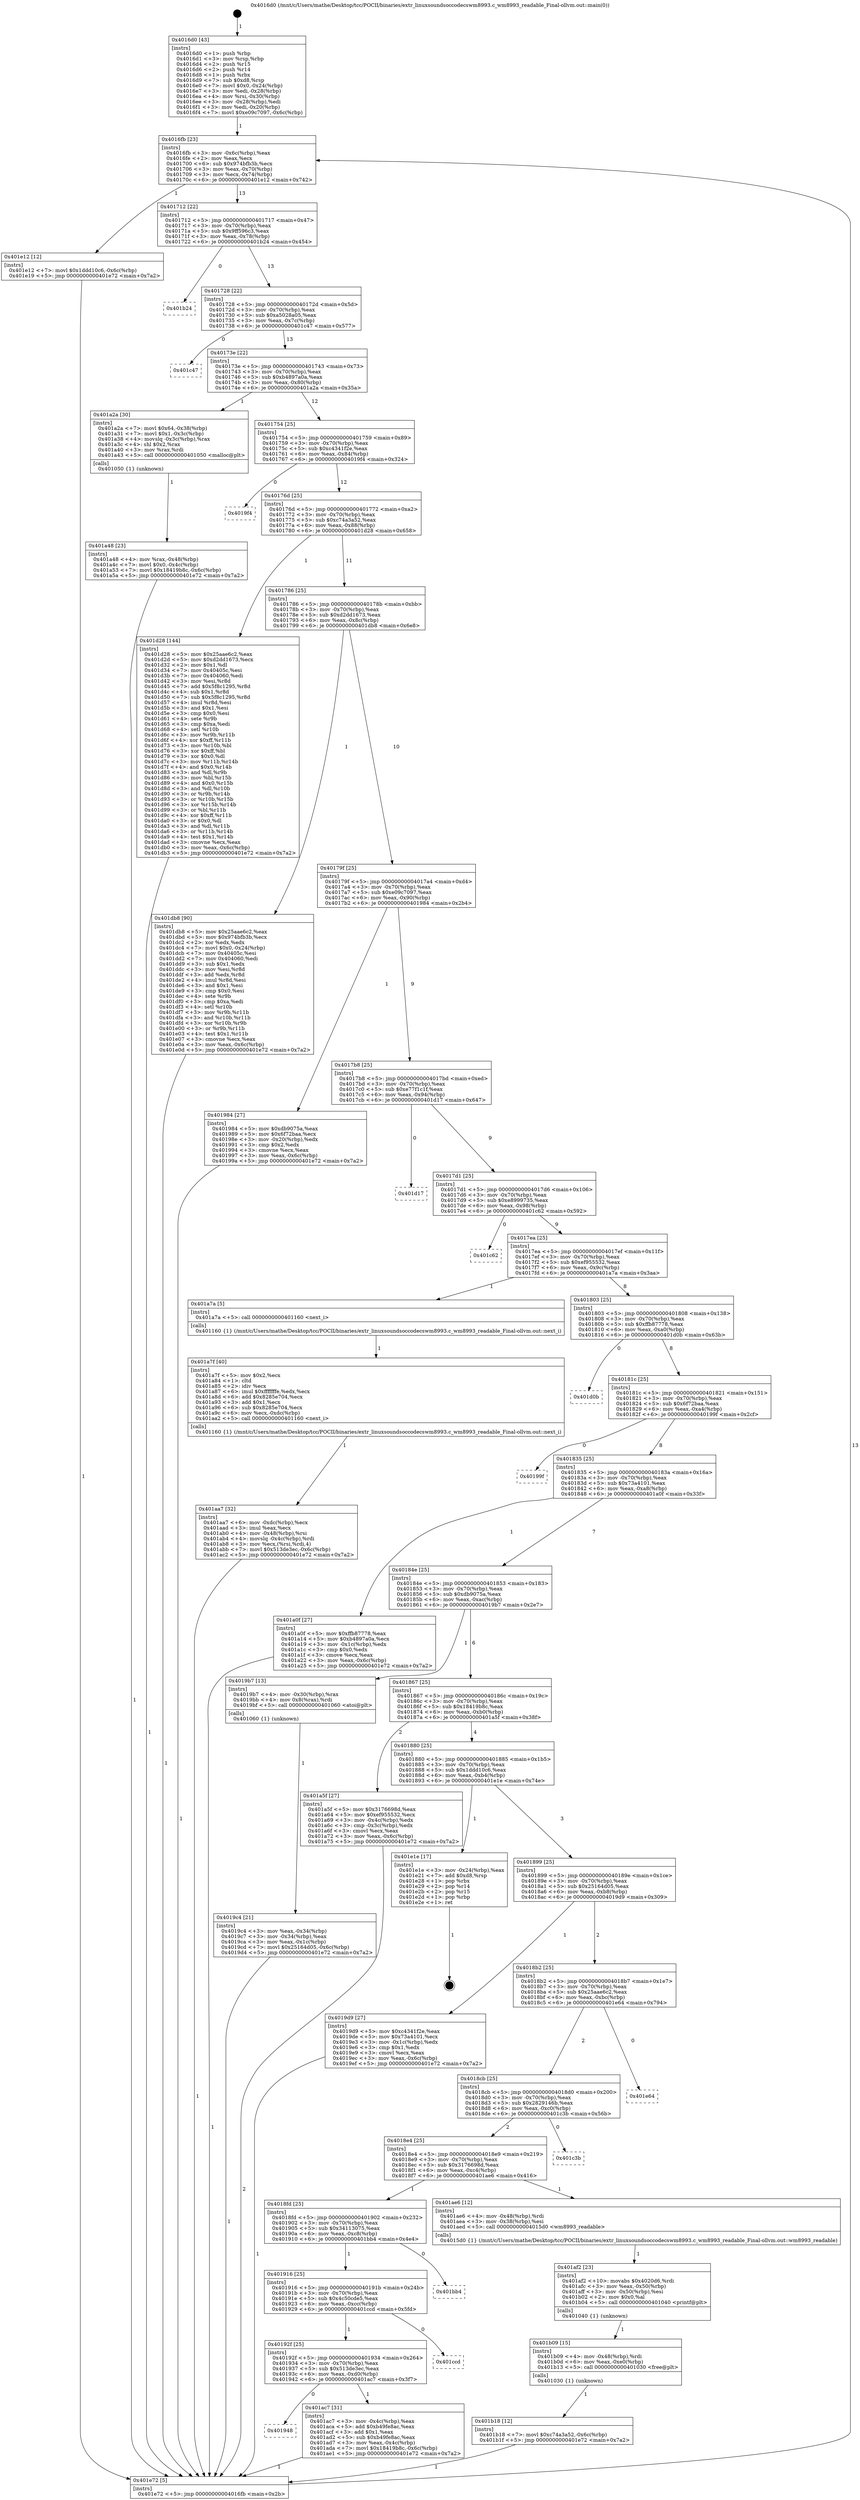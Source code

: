 digraph "0x4016d0" {
  label = "0x4016d0 (/mnt/c/Users/mathe/Desktop/tcc/POCII/binaries/extr_linuxsoundsoccodecswm8993.c_wm8993_readable_Final-ollvm.out::main(0))"
  labelloc = "t"
  node[shape=record]

  Entry [label="",width=0.3,height=0.3,shape=circle,fillcolor=black,style=filled]
  "0x4016fb" [label="{
     0x4016fb [23]\l
     | [instrs]\l
     &nbsp;&nbsp;0x4016fb \<+3\>: mov -0x6c(%rbp),%eax\l
     &nbsp;&nbsp;0x4016fe \<+2\>: mov %eax,%ecx\l
     &nbsp;&nbsp;0x401700 \<+6\>: sub $0x974bfb3b,%ecx\l
     &nbsp;&nbsp;0x401706 \<+3\>: mov %eax,-0x70(%rbp)\l
     &nbsp;&nbsp;0x401709 \<+3\>: mov %ecx,-0x74(%rbp)\l
     &nbsp;&nbsp;0x40170c \<+6\>: je 0000000000401e12 \<main+0x742\>\l
  }"]
  "0x401e12" [label="{
     0x401e12 [12]\l
     | [instrs]\l
     &nbsp;&nbsp;0x401e12 \<+7\>: movl $0x1ddd10c6,-0x6c(%rbp)\l
     &nbsp;&nbsp;0x401e19 \<+5\>: jmp 0000000000401e72 \<main+0x7a2\>\l
  }"]
  "0x401712" [label="{
     0x401712 [22]\l
     | [instrs]\l
     &nbsp;&nbsp;0x401712 \<+5\>: jmp 0000000000401717 \<main+0x47\>\l
     &nbsp;&nbsp;0x401717 \<+3\>: mov -0x70(%rbp),%eax\l
     &nbsp;&nbsp;0x40171a \<+5\>: sub $0x9ff596c3,%eax\l
     &nbsp;&nbsp;0x40171f \<+3\>: mov %eax,-0x78(%rbp)\l
     &nbsp;&nbsp;0x401722 \<+6\>: je 0000000000401b24 \<main+0x454\>\l
  }"]
  Exit [label="",width=0.3,height=0.3,shape=circle,fillcolor=black,style=filled,peripheries=2]
  "0x401b24" [label="{
     0x401b24\l
  }", style=dashed]
  "0x401728" [label="{
     0x401728 [22]\l
     | [instrs]\l
     &nbsp;&nbsp;0x401728 \<+5\>: jmp 000000000040172d \<main+0x5d\>\l
     &nbsp;&nbsp;0x40172d \<+3\>: mov -0x70(%rbp),%eax\l
     &nbsp;&nbsp;0x401730 \<+5\>: sub $0xa5028a05,%eax\l
     &nbsp;&nbsp;0x401735 \<+3\>: mov %eax,-0x7c(%rbp)\l
     &nbsp;&nbsp;0x401738 \<+6\>: je 0000000000401c47 \<main+0x577\>\l
  }"]
  "0x401b18" [label="{
     0x401b18 [12]\l
     | [instrs]\l
     &nbsp;&nbsp;0x401b18 \<+7\>: movl $0xc74a3a52,-0x6c(%rbp)\l
     &nbsp;&nbsp;0x401b1f \<+5\>: jmp 0000000000401e72 \<main+0x7a2\>\l
  }"]
  "0x401c47" [label="{
     0x401c47\l
  }", style=dashed]
  "0x40173e" [label="{
     0x40173e [22]\l
     | [instrs]\l
     &nbsp;&nbsp;0x40173e \<+5\>: jmp 0000000000401743 \<main+0x73\>\l
     &nbsp;&nbsp;0x401743 \<+3\>: mov -0x70(%rbp),%eax\l
     &nbsp;&nbsp;0x401746 \<+5\>: sub $0xb4897a0a,%eax\l
     &nbsp;&nbsp;0x40174b \<+3\>: mov %eax,-0x80(%rbp)\l
     &nbsp;&nbsp;0x40174e \<+6\>: je 0000000000401a2a \<main+0x35a\>\l
  }"]
  "0x401b09" [label="{
     0x401b09 [15]\l
     | [instrs]\l
     &nbsp;&nbsp;0x401b09 \<+4\>: mov -0x48(%rbp),%rdi\l
     &nbsp;&nbsp;0x401b0d \<+6\>: mov %eax,-0xe0(%rbp)\l
     &nbsp;&nbsp;0x401b13 \<+5\>: call 0000000000401030 \<free@plt\>\l
     | [calls]\l
     &nbsp;&nbsp;0x401030 \{1\} (unknown)\l
  }"]
  "0x401a2a" [label="{
     0x401a2a [30]\l
     | [instrs]\l
     &nbsp;&nbsp;0x401a2a \<+7\>: movl $0x64,-0x38(%rbp)\l
     &nbsp;&nbsp;0x401a31 \<+7\>: movl $0x1,-0x3c(%rbp)\l
     &nbsp;&nbsp;0x401a38 \<+4\>: movslq -0x3c(%rbp),%rax\l
     &nbsp;&nbsp;0x401a3c \<+4\>: shl $0x2,%rax\l
     &nbsp;&nbsp;0x401a40 \<+3\>: mov %rax,%rdi\l
     &nbsp;&nbsp;0x401a43 \<+5\>: call 0000000000401050 \<malloc@plt\>\l
     | [calls]\l
     &nbsp;&nbsp;0x401050 \{1\} (unknown)\l
  }"]
  "0x401754" [label="{
     0x401754 [25]\l
     | [instrs]\l
     &nbsp;&nbsp;0x401754 \<+5\>: jmp 0000000000401759 \<main+0x89\>\l
     &nbsp;&nbsp;0x401759 \<+3\>: mov -0x70(%rbp),%eax\l
     &nbsp;&nbsp;0x40175c \<+5\>: sub $0xc4341f2e,%eax\l
     &nbsp;&nbsp;0x401761 \<+6\>: mov %eax,-0x84(%rbp)\l
     &nbsp;&nbsp;0x401767 \<+6\>: je 00000000004019f4 \<main+0x324\>\l
  }"]
  "0x401af2" [label="{
     0x401af2 [23]\l
     | [instrs]\l
     &nbsp;&nbsp;0x401af2 \<+10\>: movabs $0x4020d6,%rdi\l
     &nbsp;&nbsp;0x401afc \<+3\>: mov %eax,-0x50(%rbp)\l
     &nbsp;&nbsp;0x401aff \<+3\>: mov -0x50(%rbp),%esi\l
     &nbsp;&nbsp;0x401b02 \<+2\>: mov $0x0,%al\l
     &nbsp;&nbsp;0x401b04 \<+5\>: call 0000000000401040 \<printf@plt\>\l
     | [calls]\l
     &nbsp;&nbsp;0x401040 \{1\} (unknown)\l
  }"]
  "0x4019f4" [label="{
     0x4019f4\l
  }", style=dashed]
  "0x40176d" [label="{
     0x40176d [25]\l
     | [instrs]\l
     &nbsp;&nbsp;0x40176d \<+5\>: jmp 0000000000401772 \<main+0xa2\>\l
     &nbsp;&nbsp;0x401772 \<+3\>: mov -0x70(%rbp),%eax\l
     &nbsp;&nbsp;0x401775 \<+5\>: sub $0xc74a3a52,%eax\l
     &nbsp;&nbsp;0x40177a \<+6\>: mov %eax,-0x88(%rbp)\l
     &nbsp;&nbsp;0x401780 \<+6\>: je 0000000000401d28 \<main+0x658\>\l
  }"]
  "0x401948" [label="{
     0x401948\l
  }", style=dashed]
  "0x401d28" [label="{
     0x401d28 [144]\l
     | [instrs]\l
     &nbsp;&nbsp;0x401d28 \<+5\>: mov $0x25aae6c2,%eax\l
     &nbsp;&nbsp;0x401d2d \<+5\>: mov $0xd2dd1673,%ecx\l
     &nbsp;&nbsp;0x401d32 \<+2\>: mov $0x1,%dl\l
     &nbsp;&nbsp;0x401d34 \<+7\>: mov 0x40405c,%esi\l
     &nbsp;&nbsp;0x401d3b \<+7\>: mov 0x404060,%edi\l
     &nbsp;&nbsp;0x401d42 \<+3\>: mov %esi,%r8d\l
     &nbsp;&nbsp;0x401d45 \<+7\>: add $0x5f8c1295,%r8d\l
     &nbsp;&nbsp;0x401d4c \<+4\>: sub $0x1,%r8d\l
     &nbsp;&nbsp;0x401d50 \<+7\>: sub $0x5f8c1295,%r8d\l
     &nbsp;&nbsp;0x401d57 \<+4\>: imul %r8d,%esi\l
     &nbsp;&nbsp;0x401d5b \<+3\>: and $0x1,%esi\l
     &nbsp;&nbsp;0x401d5e \<+3\>: cmp $0x0,%esi\l
     &nbsp;&nbsp;0x401d61 \<+4\>: sete %r9b\l
     &nbsp;&nbsp;0x401d65 \<+3\>: cmp $0xa,%edi\l
     &nbsp;&nbsp;0x401d68 \<+4\>: setl %r10b\l
     &nbsp;&nbsp;0x401d6c \<+3\>: mov %r9b,%r11b\l
     &nbsp;&nbsp;0x401d6f \<+4\>: xor $0xff,%r11b\l
     &nbsp;&nbsp;0x401d73 \<+3\>: mov %r10b,%bl\l
     &nbsp;&nbsp;0x401d76 \<+3\>: xor $0xff,%bl\l
     &nbsp;&nbsp;0x401d79 \<+3\>: xor $0x0,%dl\l
     &nbsp;&nbsp;0x401d7c \<+3\>: mov %r11b,%r14b\l
     &nbsp;&nbsp;0x401d7f \<+4\>: and $0x0,%r14b\l
     &nbsp;&nbsp;0x401d83 \<+3\>: and %dl,%r9b\l
     &nbsp;&nbsp;0x401d86 \<+3\>: mov %bl,%r15b\l
     &nbsp;&nbsp;0x401d89 \<+4\>: and $0x0,%r15b\l
     &nbsp;&nbsp;0x401d8d \<+3\>: and %dl,%r10b\l
     &nbsp;&nbsp;0x401d90 \<+3\>: or %r9b,%r14b\l
     &nbsp;&nbsp;0x401d93 \<+3\>: or %r10b,%r15b\l
     &nbsp;&nbsp;0x401d96 \<+3\>: xor %r15b,%r14b\l
     &nbsp;&nbsp;0x401d99 \<+3\>: or %bl,%r11b\l
     &nbsp;&nbsp;0x401d9c \<+4\>: xor $0xff,%r11b\l
     &nbsp;&nbsp;0x401da0 \<+3\>: or $0x0,%dl\l
     &nbsp;&nbsp;0x401da3 \<+3\>: and %dl,%r11b\l
     &nbsp;&nbsp;0x401da6 \<+3\>: or %r11b,%r14b\l
     &nbsp;&nbsp;0x401da9 \<+4\>: test $0x1,%r14b\l
     &nbsp;&nbsp;0x401dad \<+3\>: cmovne %ecx,%eax\l
     &nbsp;&nbsp;0x401db0 \<+3\>: mov %eax,-0x6c(%rbp)\l
     &nbsp;&nbsp;0x401db3 \<+5\>: jmp 0000000000401e72 \<main+0x7a2\>\l
  }"]
  "0x401786" [label="{
     0x401786 [25]\l
     | [instrs]\l
     &nbsp;&nbsp;0x401786 \<+5\>: jmp 000000000040178b \<main+0xbb\>\l
     &nbsp;&nbsp;0x40178b \<+3\>: mov -0x70(%rbp),%eax\l
     &nbsp;&nbsp;0x40178e \<+5\>: sub $0xd2dd1673,%eax\l
     &nbsp;&nbsp;0x401793 \<+6\>: mov %eax,-0x8c(%rbp)\l
     &nbsp;&nbsp;0x401799 \<+6\>: je 0000000000401db8 \<main+0x6e8\>\l
  }"]
  "0x401ac7" [label="{
     0x401ac7 [31]\l
     | [instrs]\l
     &nbsp;&nbsp;0x401ac7 \<+3\>: mov -0x4c(%rbp),%eax\l
     &nbsp;&nbsp;0x401aca \<+5\>: add $0xb49fe8ac,%eax\l
     &nbsp;&nbsp;0x401acf \<+3\>: add $0x1,%eax\l
     &nbsp;&nbsp;0x401ad2 \<+5\>: sub $0xb49fe8ac,%eax\l
     &nbsp;&nbsp;0x401ad7 \<+3\>: mov %eax,-0x4c(%rbp)\l
     &nbsp;&nbsp;0x401ada \<+7\>: movl $0x18419b8c,-0x6c(%rbp)\l
     &nbsp;&nbsp;0x401ae1 \<+5\>: jmp 0000000000401e72 \<main+0x7a2\>\l
  }"]
  "0x401db8" [label="{
     0x401db8 [90]\l
     | [instrs]\l
     &nbsp;&nbsp;0x401db8 \<+5\>: mov $0x25aae6c2,%eax\l
     &nbsp;&nbsp;0x401dbd \<+5\>: mov $0x974bfb3b,%ecx\l
     &nbsp;&nbsp;0x401dc2 \<+2\>: xor %edx,%edx\l
     &nbsp;&nbsp;0x401dc4 \<+7\>: movl $0x0,-0x24(%rbp)\l
     &nbsp;&nbsp;0x401dcb \<+7\>: mov 0x40405c,%esi\l
     &nbsp;&nbsp;0x401dd2 \<+7\>: mov 0x404060,%edi\l
     &nbsp;&nbsp;0x401dd9 \<+3\>: sub $0x1,%edx\l
     &nbsp;&nbsp;0x401ddc \<+3\>: mov %esi,%r8d\l
     &nbsp;&nbsp;0x401ddf \<+3\>: add %edx,%r8d\l
     &nbsp;&nbsp;0x401de2 \<+4\>: imul %r8d,%esi\l
     &nbsp;&nbsp;0x401de6 \<+3\>: and $0x1,%esi\l
     &nbsp;&nbsp;0x401de9 \<+3\>: cmp $0x0,%esi\l
     &nbsp;&nbsp;0x401dec \<+4\>: sete %r9b\l
     &nbsp;&nbsp;0x401df0 \<+3\>: cmp $0xa,%edi\l
     &nbsp;&nbsp;0x401df3 \<+4\>: setl %r10b\l
     &nbsp;&nbsp;0x401df7 \<+3\>: mov %r9b,%r11b\l
     &nbsp;&nbsp;0x401dfa \<+3\>: and %r10b,%r11b\l
     &nbsp;&nbsp;0x401dfd \<+3\>: xor %r10b,%r9b\l
     &nbsp;&nbsp;0x401e00 \<+3\>: or %r9b,%r11b\l
     &nbsp;&nbsp;0x401e03 \<+4\>: test $0x1,%r11b\l
     &nbsp;&nbsp;0x401e07 \<+3\>: cmovne %ecx,%eax\l
     &nbsp;&nbsp;0x401e0a \<+3\>: mov %eax,-0x6c(%rbp)\l
     &nbsp;&nbsp;0x401e0d \<+5\>: jmp 0000000000401e72 \<main+0x7a2\>\l
  }"]
  "0x40179f" [label="{
     0x40179f [25]\l
     | [instrs]\l
     &nbsp;&nbsp;0x40179f \<+5\>: jmp 00000000004017a4 \<main+0xd4\>\l
     &nbsp;&nbsp;0x4017a4 \<+3\>: mov -0x70(%rbp),%eax\l
     &nbsp;&nbsp;0x4017a7 \<+5\>: sub $0xe09c7097,%eax\l
     &nbsp;&nbsp;0x4017ac \<+6\>: mov %eax,-0x90(%rbp)\l
     &nbsp;&nbsp;0x4017b2 \<+6\>: je 0000000000401984 \<main+0x2b4\>\l
  }"]
  "0x40192f" [label="{
     0x40192f [25]\l
     | [instrs]\l
     &nbsp;&nbsp;0x40192f \<+5\>: jmp 0000000000401934 \<main+0x264\>\l
     &nbsp;&nbsp;0x401934 \<+3\>: mov -0x70(%rbp),%eax\l
     &nbsp;&nbsp;0x401937 \<+5\>: sub $0x513de3ec,%eax\l
     &nbsp;&nbsp;0x40193c \<+6\>: mov %eax,-0xd0(%rbp)\l
     &nbsp;&nbsp;0x401942 \<+6\>: je 0000000000401ac7 \<main+0x3f7\>\l
  }"]
  "0x401984" [label="{
     0x401984 [27]\l
     | [instrs]\l
     &nbsp;&nbsp;0x401984 \<+5\>: mov $0xdb9075a,%eax\l
     &nbsp;&nbsp;0x401989 \<+5\>: mov $0x6f72baa,%ecx\l
     &nbsp;&nbsp;0x40198e \<+3\>: mov -0x20(%rbp),%edx\l
     &nbsp;&nbsp;0x401991 \<+3\>: cmp $0x2,%edx\l
     &nbsp;&nbsp;0x401994 \<+3\>: cmovne %ecx,%eax\l
     &nbsp;&nbsp;0x401997 \<+3\>: mov %eax,-0x6c(%rbp)\l
     &nbsp;&nbsp;0x40199a \<+5\>: jmp 0000000000401e72 \<main+0x7a2\>\l
  }"]
  "0x4017b8" [label="{
     0x4017b8 [25]\l
     | [instrs]\l
     &nbsp;&nbsp;0x4017b8 \<+5\>: jmp 00000000004017bd \<main+0xed\>\l
     &nbsp;&nbsp;0x4017bd \<+3\>: mov -0x70(%rbp),%eax\l
     &nbsp;&nbsp;0x4017c0 \<+5\>: sub $0xe77f1c1f,%eax\l
     &nbsp;&nbsp;0x4017c5 \<+6\>: mov %eax,-0x94(%rbp)\l
     &nbsp;&nbsp;0x4017cb \<+6\>: je 0000000000401d17 \<main+0x647\>\l
  }"]
  "0x401e72" [label="{
     0x401e72 [5]\l
     | [instrs]\l
     &nbsp;&nbsp;0x401e72 \<+5\>: jmp 00000000004016fb \<main+0x2b\>\l
  }"]
  "0x4016d0" [label="{
     0x4016d0 [43]\l
     | [instrs]\l
     &nbsp;&nbsp;0x4016d0 \<+1\>: push %rbp\l
     &nbsp;&nbsp;0x4016d1 \<+3\>: mov %rsp,%rbp\l
     &nbsp;&nbsp;0x4016d4 \<+2\>: push %r15\l
     &nbsp;&nbsp;0x4016d6 \<+2\>: push %r14\l
     &nbsp;&nbsp;0x4016d8 \<+1\>: push %rbx\l
     &nbsp;&nbsp;0x4016d9 \<+7\>: sub $0xd8,%rsp\l
     &nbsp;&nbsp;0x4016e0 \<+7\>: movl $0x0,-0x24(%rbp)\l
     &nbsp;&nbsp;0x4016e7 \<+3\>: mov %edi,-0x28(%rbp)\l
     &nbsp;&nbsp;0x4016ea \<+4\>: mov %rsi,-0x30(%rbp)\l
     &nbsp;&nbsp;0x4016ee \<+3\>: mov -0x28(%rbp),%edi\l
     &nbsp;&nbsp;0x4016f1 \<+3\>: mov %edi,-0x20(%rbp)\l
     &nbsp;&nbsp;0x4016f4 \<+7\>: movl $0xe09c7097,-0x6c(%rbp)\l
  }"]
  "0x401ccd" [label="{
     0x401ccd\l
  }", style=dashed]
  "0x401d17" [label="{
     0x401d17\l
  }", style=dashed]
  "0x4017d1" [label="{
     0x4017d1 [25]\l
     | [instrs]\l
     &nbsp;&nbsp;0x4017d1 \<+5\>: jmp 00000000004017d6 \<main+0x106\>\l
     &nbsp;&nbsp;0x4017d6 \<+3\>: mov -0x70(%rbp),%eax\l
     &nbsp;&nbsp;0x4017d9 \<+5\>: sub $0xe8999735,%eax\l
     &nbsp;&nbsp;0x4017de \<+6\>: mov %eax,-0x98(%rbp)\l
     &nbsp;&nbsp;0x4017e4 \<+6\>: je 0000000000401c62 \<main+0x592\>\l
  }"]
  "0x401916" [label="{
     0x401916 [25]\l
     | [instrs]\l
     &nbsp;&nbsp;0x401916 \<+5\>: jmp 000000000040191b \<main+0x24b\>\l
     &nbsp;&nbsp;0x40191b \<+3\>: mov -0x70(%rbp),%eax\l
     &nbsp;&nbsp;0x40191e \<+5\>: sub $0x4c50cde5,%eax\l
     &nbsp;&nbsp;0x401923 \<+6\>: mov %eax,-0xcc(%rbp)\l
     &nbsp;&nbsp;0x401929 \<+6\>: je 0000000000401ccd \<main+0x5fd\>\l
  }"]
  "0x401c62" [label="{
     0x401c62\l
  }", style=dashed]
  "0x4017ea" [label="{
     0x4017ea [25]\l
     | [instrs]\l
     &nbsp;&nbsp;0x4017ea \<+5\>: jmp 00000000004017ef \<main+0x11f\>\l
     &nbsp;&nbsp;0x4017ef \<+3\>: mov -0x70(%rbp),%eax\l
     &nbsp;&nbsp;0x4017f2 \<+5\>: sub $0xef955532,%eax\l
     &nbsp;&nbsp;0x4017f7 \<+6\>: mov %eax,-0x9c(%rbp)\l
     &nbsp;&nbsp;0x4017fd \<+6\>: je 0000000000401a7a \<main+0x3aa\>\l
  }"]
  "0x401bb4" [label="{
     0x401bb4\l
  }", style=dashed]
  "0x401a7a" [label="{
     0x401a7a [5]\l
     | [instrs]\l
     &nbsp;&nbsp;0x401a7a \<+5\>: call 0000000000401160 \<next_i\>\l
     | [calls]\l
     &nbsp;&nbsp;0x401160 \{1\} (/mnt/c/Users/mathe/Desktop/tcc/POCII/binaries/extr_linuxsoundsoccodecswm8993.c_wm8993_readable_Final-ollvm.out::next_i)\l
  }"]
  "0x401803" [label="{
     0x401803 [25]\l
     | [instrs]\l
     &nbsp;&nbsp;0x401803 \<+5\>: jmp 0000000000401808 \<main+0x138\>\l
     &nbsp;&nbsp;0x401808 \<+3\>: mov -0x70(%rbp),%eax\l
     &nbsp;&nbsp;0x40180b \<+5\>: sub $0xffb87778,%eax\l
     &nbsp;&nbsp;0x401810 \<+6\>: mov %eax,-0xa0(%rbp)\l
     &nbsp;&nbsp;0x401816 \<+6\>: je 0000000000401d0b \<main+0x63b\>\l
  }"]
  "0x4018fd" [label="{
     0x4018fd [25]\l
     | [instrs]\l
     &nbsp;&nbsp;0x4018fd \<+5\>: jmp 0000000000401902 \<main+0x232\>\l
     &nbsp;&nbsp;0x401902 \<+3\>: mov -0x70(%rbp),%eax\l
     &nbsp;&nbsp;0x401905 \<+5\>: sub $0x34113075,%eax\l
     &nbsp;&nbsp;0x40190a \<+6\>: mov %eax,-0xc8(%rbp)\l
     &nbsp;&nbsp;0x401910 \<+6\>: je 0000000000401bb4 \<main+0x4e4\>\l
  }"]
  "0x401d0b" [label="{
     0x401d0b\l
  }", style=dashed]
  "0x40181c" [label="{
     0x40181c [25]\l
     | [instrs]\l
     &nbsp;&nbsp;0x40181c \<+5\>: jmp 0000000000401821 \<main+0x151\>\l
     &nbsp;&nbsp;0x401821 \<+3\>: mov -0x70(%rbp),%eax\l
     &nbsp;&nbsp;0x401824 \<+5\>: sub $0x6f72baa,%eax\l
     &nbsp;&nbsp;0x401829 \<+6\>: mov %eax,-0xa4(%rbp)\l
     &nbsp;&nbsp;0x40182f \<+6\>: je 000000000040199f \<main+0x2cf\>\l
  }"]
  "0x401ae6" [label="{
     0x401ae6 [12]\l
     | [instrs]\l
     &nbsp;&nbsp;0x401ae6 \<+4\>: mov -0x48(%rbp),%rdi\l
     &nbsp;&nbsp;0x401aea \<+3\>: mov -0x38(%rbp),%esi\l
     &nbsp;&nbsp;0x401aed \<+5\>: call 00000000004015d0 \<wm8993_readable\>\l
     | [calls]\l
     &nbsp;&nbsp;0x4015d0 \{1\} (/mnt/c/Users/mathe/Desktop/tcc/POCII/binaries/extr_linuxsoundsoccodecswm8993.c_wm8993_readable_Final-ollvm.out::wm8993_readable)\l
  }"]
  "0x40199f" [label="{
     0x40199f\l
  }", style=dashed]
  "0x401835" [label="{
     0x401835 [25]\l
     | [instrs]\l
     &nbsp;&nbsp;0x401835 \<+5\>: jmp 000000000040183a \<main+0x16a\>\l
     &nbsp;&nbsp;0x40183a \<+3\>: mov -0x70(%rbp),%eax\l
     &nbsp;&nbsp;0x40183d \<+5\>: sub $0x73a4101,%eax\l
     &nbsp;&nbsp;0x401842 \<+6\>: mov %eax,-0xa8(%rbp)\l
     &nbsp;&nbsp;0x401848 \<+6\>: je 0000000000401a0f \<main+0x33f\>\l
  }"]
  "0x4018e4" [label="{
     0x4018e4 [25]\l
     | [instrs]\l
     &nbsp;&nbsp;0x4018e4 \<+5\>: jmp 00000000004018e9 \<main+0x219\>\l
     &nbsp;&nbsp;0x4018e9 \<+3\>: mov -0x70(%rbp),%eax\l
     &nbsp;&nbsp;0x4018ec \<+5\>: sub $0x3176698d,%eax\l
     &nbsp;&nbsp;0x4018f1 \<+6\>: mov %eax,-0xc4(%rbp)\l
     &nbsp;&nbsp;0x4018f7 \<+6\>: je 0000000000401ae6 \<main+0x416\>\l
  }"]
  "0x401a0f" [label="{
     0x401a0f [27]\l
     | [instrs]\l
     &nbsp;&nbsp;0x401a0f \<+5\>: mov $0xffb87778,%eax\l
     &nbsp;&nbsp;0x401a14 \<+5\>: mov $0xb4897a0a,%ecx\l
     &nbsp;&nbsp;0x401a19 \<+3\>: mov -0x1c(%rbp),%edx\l
     &nbsp;&nbsp;0x401a1c \<+3\>: cmp $0x0,%edx\l
     &nbsp;&nbsp;0x401a1f \<+3\>: cmove %ecx,%eax\l
     &nbsp;&nbsp;0x401a22 \<+3\>: mov %eax,-0x6c(%rbp)\l
     &nbsp;&nbsp;0x401a25 \<+5\>: jmp 0000000000401e72 \<main+0x7a2\>\l
  }"]
  "0x40184e" [label="{
     0x40184e [25]\l
     | [instrs]\l
     &nbsp;&nbsp;0x40184e \<+5\>: jmp 0000000000401853 \<main+0x183\>\l
     &nbsp;&nbsp;0x401853 \<+3\>: mov -0x70(%rbp),%eax\l
     &nbsp;&nbsp;0x401856 \<+5\>: sub $0xdb9075a,%eax\l
     &nbsp;&nbsp;0x40185b \<+6\>: mov %eax,-0xac(%rbp)\l
     &nbsp;&nbsp;0x401861 \<+6\>: je 00000000004019b7 \<main+0x2e7\>\l
  }"]
  "0x401c3b" [label="{
     0x401c3b\l
  }", style=dashed]
  "0x4019b7" [label="{
     0x4019b7 [13]\l
     | [instrs]\l
     &nbsp;&nbsp;0x4019b7 \<+4\>: mov -0x30(%rbp),%rax\l
     &nbsp;&nbsp;0x4019bb \<+4\>: mov 0x8(%rax),%rdi\l
     &nbsp;&nbsp;0x4019bf \<+5\>: call 0000000000401060 \<atoi@plt\>\l
     | [calls]\l
     &nbsp;&nbsp;0x401060 \{1\} (unknown)\l
  }"]
  "0x401867" [label="{
     0x401867 [25]\l
     | [instrs]\l
     &nbsp;&nbsp;0x401867 \<+5\>: jmp 000000000040186c \<main+0x19c\>\l
     &nbsp;&nbsp;0x40186c \<+3\>: mov -0x70(%rbp),%eax\l
     &nbsp;&nbsp;0x40186f \<+5\>: sub $0x18419b8c,%eax\l
     &nbsp;&nbsp;0x401874 \<+6\>: mov %eax,-0xb0(%rbp)\l
     &nbsp;&nbsp;0x40187a \<+6\>: je 0000000000401a5f \<main+0x38f\>\l
  }"]
  "0x4019c4" [label="{
     0x4019c4 [21]\l
     | [instrs]\l
     &nbsp;&nbsp;0x4019c4 \<+3\>: mov %eax,-0x34(%rbp)\l
     &nbsp;&nbsp;0x4019c7 \<+3\>: mov -0x34(%rbp),%eax\l
     &nbsp;&nbsp;0x4019ca \<+3\>: mov %eax,-0x1c(%rbp)\l
     &nbsp;&nbsp;0x4019cd \<+7\>: movl $0x25164d05,-0x6c(%rbp)\l
     &nbsp;&nbsp;0x4019d4 \<+5\>: jmp 0000000000401e72 \<main+0x7a2\>\l
  }"]
  "0x4018cb" [label="{
     0x4018cb [25]\l
     | [instrs]\l
     &nbsp;&nbsp;0x4018cb \<+5\>: jmp 00000000004018d0 \<main+0x200\>\l
     &nbsp;&nbsp;0x4018d0 \<+3\>: mov -0x70(%rbp),%eax\l
     &nbsp;&nbsp;0x4018d3 \<+5\>: sub $0x2829146b,%eax\l
     &nbsp;&nbsp;0x4018d8 \<+6\>: mov %eax,-0xc0(%rbp)\l
     &nbsp;&nbsp;0x4018de \<+6\>: je 0000000000401c3b \<main+0x56b\>\l
  }"]
  "0x401a5f" [label="{
     0x401a5f [27]\l
     | [instrs]\l
     &nbsp;&nbsp;0x401a5f \<+5\>: mov $0x3176698d,%eax\l
     &nbsp;&nbsp;0x401a64 \<+5\>: mov $0xef955532,%ecx\l
     &nbsp;&nbsp;0x401a69 \<+3\>: mov -0x4c(%rbp),%edx\l
     &nbsp;&nbsp;0x401a6c \<+3\>: cmp -0x3c(%rbp),%edx\l
     &nbsp;&nbsp;0x401a6f \<+3\>: cmovl %ecx,%eax\l
     &nbsp;&nbsp;0x401a72 \<+3\>: mov %eax,-0x6c(%rbp)\l
     &nbsp;&nbsp;0x401a75 \<+5\>: jmp 0000000000401e72 \<main+0x7a2\>\l
  }"]
  "0x401880" [label="{
     0x401880 [25]\l
     | [instrs]\l
     &nbsp;&nbsp;0x401880 \<+5\>: jmp 0000000000401885 \<main+0x1b5\>\l
     &nbsp;&nbsp;0x401885 \<+3\>: mov -0x70(%rbp),%eax\l
     &nbsp;&nbsp;0x401888 \<+5\>: sub $0x1ddd10c6,%eax\l
     &nbsp;&nbsp;0x40188d \<+6\>: mov %eax,-0xb4(%rbp)\l
     &nbsp;&nbsp;0x401893 \<+6\>: je 0000000000401e1e \<main+0x74e\>\l
  }"]
  "0x401e64" [label="{
     0x401e64\l
  }", style=dashed]
  "0x401e1e" [label="{
     0x401e1e [17]\l
     | [instrs]\l
     &nbsp;&nbsp;0x401e1e \<+3\>: mov -0x24(%rbp),%eax\l
     &nbsp;&nbsp;0x401e21 \<+7\>: add $0xd8,%rsp\l
     &nbsp;&nbsp;0x401e28 \<+1\>: pop %rbx\l
     &nbsp;&nbsp;0x401e29 \<+2\>: pop %r14\l
     &nbsp;&nbsp;0x401e2b \<+2\>: pop %r15\l
     &nbsp;&nbsp;0x401e2d \<+1\>: pop %rbp\l
     &nbsp;&nbsp;0x401e2e \<+1\>: ret\l
  }"]
  "0x401899" [label="{
     0x401899 [25]\l
     | [instrs]\l
     &nbsp;&nbsp;0x401899 \<+5\>: jmp 000000000040189e \<main+0x1ce\>\l
     &nbsp;&nbsp;0x40189e \<+3\>: mov -0x70(%rbp),%eax\l
     &nbsp;&nbsp;0x4018a1 \<+5\>: sub $0x25164d05,%eax\l
     &nbsp;&nbsp;0x4018a6 \<+6\>: mov %eax,-0xb8(%rbp)\l
     &nbsp;&nbsp;0x4018ac \<+6\>: je 00000000004019d9 \<main+0x309\>\l
  }"]
  "0x401aa7" [label="{
     0x401aa7 [32]\l
     | [instrs]\l
     &nbsp;&nbsp;0x401aa7 \<+6\>: mov -0xdc(%rbp),%ecx\l
     &nbsp;&nbsp;0x401aad \<+3\>: imul %eax,%ecx\l
     &nbsp;&nbsp;0x401ab0 \<+4\>: mov -0x48(%rbp),%rsi\l
     &nbsp;&nbsp;0x401ab4 \<+4\>: movslq -0x4c(%rbp),%rdi\l
     &nbsp;&nbsp;0x401ab8 \<+3\>: mov %ecx,(%rsi,%rdi,4)\l
     &nbsp;&nbsp;0x401abb \<+7\>: movl $0x513de3ec,-0x6c(%rbp)\l
     &nbsp;&nbsp;0x401ac2 \<+5\>: jmp 0000000000401e72 \<main+0x7a2\>\l
  }"]
  "0x4019d9" [label="{
     0x4019d9 [27]\l
     | [instrs]\l
     &nbsp;&nbsp;0x4019d9 \<+5\>: mov $0xc4341f2e,%eax\l
     &nbsp;&nbsp;0x4019de \<+5\>: mov $0x73a4101,%ecx\l
     &nbsp;&nbsp;0x4019e3 \<+3\>: mov -0x1c(%rbp),%edx\l
     &nbsp;&nbsp;0x4019e6 \<+3\>: cmp $0x1,%edx\l
     &nbsp;&nbsp;0x4019e9 \<+3\>: cmovl %ecx,%eax\l
     &nbsp;&nbsp;0x4019ec \<+3\>: mov %eax,-0x6c(%rbp)\l
     &nbsp;&nbsp;0x4019ef \<+5\>: jmp 0000000000401e72 \<main+0x7a2\>\l
  }"]
  "0x4018b2" [label="{
     0x4018b2 [25]\l
     | [instrs]\l
     &nbsp;&nbsp;0x4018b2 \<+5\>: jmp 00000000004018b7 \<main+0x1e7\>\l
     &nbsp;&nbsp;0x4018b7 \<+3\>: mov -0x70(%rbp),%eax\l
     &nbsp;&nbsp;0x4018ba \<+5\>: sub $0x25aae6c2,%eax\l
     &nbsp;&nbsp;0x4018bf \<+6\>: mov %eax,-0xbc(%rbp)\l
     &nbsp;&nbsp;0x4018c5 \<+6\>: je 0000000000401e64 \<main+0x794\>\l
  }"]
  "0x401a48" [label="{
     0x401a48 [23]\l
     | [instrs]\l
     &nbsp;&nbsp;0x401a48 \<+4\>: mov %rax,-0x48(%rbp)\l
     &nbsp;&nbsp;0x401a4c \<+7\>: movl $0x0,-0x4c(%rbp)\l
     &nbsp;&nbsp;0x401a53 \<+7\>: movl $0x18419b8c,-0x6c(%rbp)\l
     &nbsp;&nbsp;0x401a5a \<+5\>: jmp 0000000000401e72 \<main+0x7a2\>\l
  }"]
  "0x401a7f" [label="{
     0x401a7f [40]\l
     | [instrs]\l
     &nbsp;&nbsp;0x401a7f \<+5\>: mov $0x2,%ecx\l
     &nbsp;&nbsp;0x401a84 \<+1\>: cltd\l
     &nbsp;&nbsp;0x401a85 \<+2\>: idiv %ecx\l
     &nbsp;&nbsp;0x401a87 \<+6\>: imul $0xfffffffe,%edx,%ecx\l
     &nbsp;&nbsp;0x401a8d \<+6\>: add $0x8285e704,%ecx\l
     &nbsp;&nbsp;0x401a93 \<+3\>: add $0x1,%ecx\l
     &nbsp;&nbsp;0x401a96 \<+6\>: sub $0x8285e704,%ecx\l
     &nbsp;&nbsp;0x401a9c \<+6\>: mov %ecx,-0xdc(%rbp)\l
     &nbsp;&nbsp;0x401aa2 \<+5\>: call 0000000000401160 \<next_i\>\l
     | [calls]\l
     &nbsp;&nbsp;0x401160 \{1\} (/mnt/c/Users/mathe/Desktop/tcc/POCII/binaries/extr_linuxsoundsoccodecswm8993.c_wm8993_readable_Final-ollvm.out::next_i)\l
  }"]
  Entry -> "0x4016d0" [label=" 1"]
  "0x4016fb" -> "0x401e12" [label=" 1"]
  "0x4016fb" -> "0x401712" [label=" 13"]
  "0x401e1e" -> Exit [label=" 1"]
  "0x401712" -> "0x401b24" [label=" 0"]
  "0x401712" -> "0x401728" [label=" 13"]
  "0x401e12" -> "0x401e72" [label=" 1"]
  "0x401728" -> "0x401c47" [label=" 0"]
  "0x401728" -> "0x40173e" [label=" 13"]
  "0x401db8" -> "0x401e72" [label=" 1"]
  "0x40173e" -> "0x401a2a" [label=" 1"]
  "0x40173e" -> "0x401754" [label=" 12"]
  "0x401d28" -> "0x401e72" [label=" 1"]
  "0x401754" -> "0x4019f4" [label=" 0"]
  "0x401754" -> "0x40176d" [label=" 12"]
  "0x401b18" -> "0x401e72" [label=" 1"]
  "0x40176d" -> "0x401d28" [label=" 1"]
  "0x40176d" -> "0x401786" [label=" 11"]
  "0x401b09" -> "0x401b18" [label=" 1"]
  "0x401786" -> "0x401db8" [label=" 1"]
  "0x401786" -> "0x40179f" [label=" 10"]
  "0x401af2" -> "0x401b09" [label=" 1"]
  "0x40179f" -> "0x401984" [label=" 1"]
  "0x40179f" -> "0x4017b8" [label=" 9"]
  "0x401984" -> "0x401e72" [label=" 1"]
  "0x4016d0" -> "0x4016fb" [label=" 1"]
  "0x401e72" -> "0x4016fb" [label=" 13"]
  "0x401ac7" -> "0x401e72" [label=" 1"]
  "0x4017b8" -> "0x401d17" [label=" 0"]
  "0x4017b8" -> "0x4017d1" [label=" 9"]
  "0x40192f" -> "0x401948" [label=" 0"]
  "0x4017d1" -> "0x401c62" [label=" 0"]
  "0x4017d1" -> "0x4017ea" [label=" 9"]
  "0x401ae6" -> "0x401af2" [label=" 1"]
  "0x4017ea" -> "0x401a7a" [label=" 1"]
  "0x4017ea" -> "0x401803" [label=" 8"]
  "0x401916" -> "0x40192f" [label=" 1"]
  "0x401803" -> "0x401d0b" [label=" 0"]
  "0x401803" -> "0x40181c" [label=" 8"]
  "0x40192f" -> "0x401ac7" [label=" 1"]
  "0x40181c" -> "0x40199f" [label=" 0"]
  "0x40181c" -> "0x401835" [label=" 8"]
  "0x4018fd" -> "0x401916" [label=" 1"]
  "0x401835" -> "0x401a0f" [label=" 1"]
  "0x401835" -> "0x40184e" [label=" 7"]
  "0x401916" -> "0x401ccd" [label=" 0"]
  "0x40184e" -> "0x4019b7" [label=" 1"]
  "0x40184e" -> "0x401867" [label=" 6"]
  "0x4019b7" -> "0x4019c4" [label=" 1"]
  "0x4019c4" -> "0x401e72" [label=" 1"]
  "0x4018e4" -> "0x4018fd" [label=" 1"]
  "0x401867" -> "0x401a5f" [label=" 2"]
  "0x401867" -> "0x401880" [label=" 4"]
  "0x4018fd" -> "0x401bb4" [label=" 0"]
  "0x401880" -> "0x401e1e" [label=" 1"]
  "0x401880" -> "0x401899" [label=" 3"]
  "0x4018cb" -> "0x4018e4" [label=" 2"]
  "0x401899" -> "0x4019d9" [label=" 1"]
  "0x401899" -> "0x4018b2" [label=" 2"]
  "0x4019d9" -> "0x401e72" [label=" 1"]
  "0x401a0f" -> "0x401e72" [label=" 1"]
  "0x401a2a" -> "0x401a48" [label=" 1"]
  "0x401a48" -> "0x401e72" [label=" 1"]
  "0x401a5f" -> "0x401e72" [label=" 2"]
  "0x401a7a" -> "0x401a7f" [label=" 1"]
  "0x401a7f" -> "0x401aa7" [label=" 1"]
  "0x401aa7" -> "0x401e72" [label=" 1"]
  "0x4018cb" -> "0x401c3b" [label=" 0"]
  "0x4018b2" -> "0x401e64" [label=" 0"]
  "0x4018b2" -> "0x4018cb" [label=" 2"]
  "0x4018e4" -> "0x401ae6" [label=" 1"]
}
